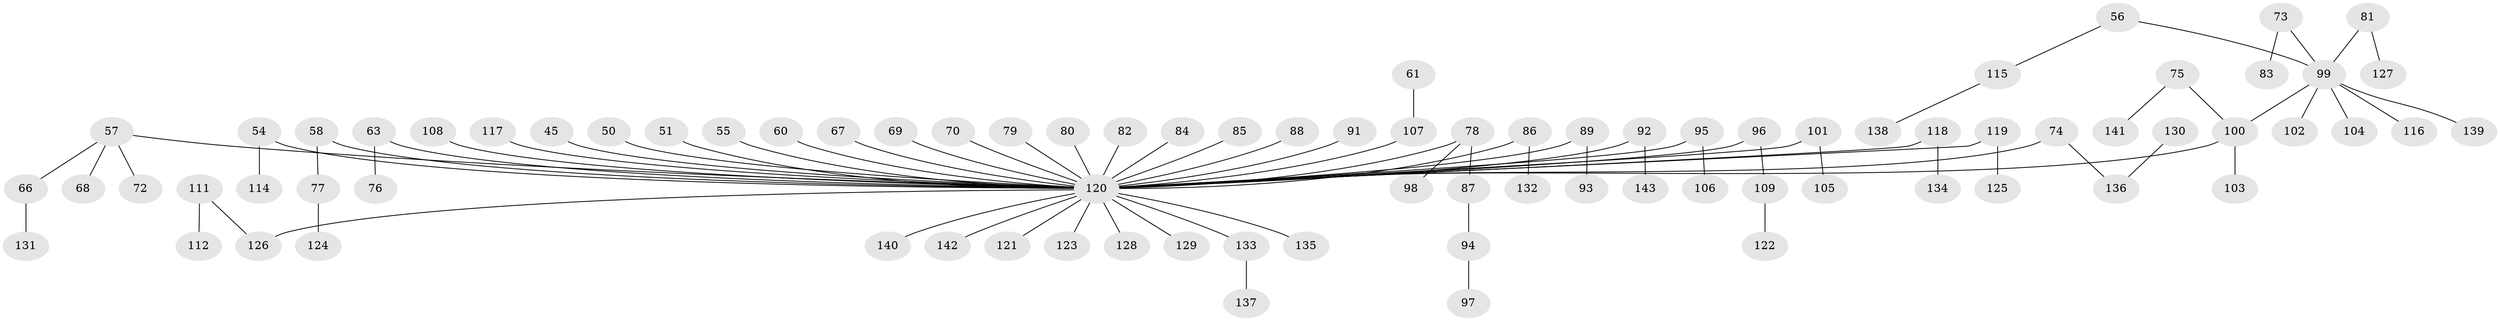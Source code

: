 // original degree distribution, {4: 0.06293706293706294, 5: 0.02097902097902098, 6: 0.013986013986013986, 2: 0.27972027972027974, 3: 0.15384615384615385, 1: 0.46153846153846156, 9: 0.006993006993006993}
// Generated by graph-tools (version 1.1) at 2025/55/03/04/25 21:55:49]
// undirected, 85 vertices, 84 edges
graph export_dot {
graph [start="1"]
  node [color=gray90,style=filled];
  45;
  50;
  51;
  54;
  55;
  56;
  57;
  58;
  60;
  61;
  63;
  66;
  67;
  68;
  69;
  70;
  72;
  73;
  74 [super="+62"];
  75;
  76;
  77;
  78;
  79;
  80;
  81;
  82;
  83;
  84;
  85;
  86;
  87;
  88;
  89;
  91;
  92;
  93;
  94;
  95;
  96;
  97;
  98;
  99 [super="+16+65"];
  100 [super="+21"];
  101;
  102;
  103;
  104;
  105;
  106;
  107 [super="+59"];
  108;
  109;
  111;
  112;
  114;
  115;
  116;
  117;
  118 [super="+53"];
  119;
  120 [super="+17+64+34+35+38+27+36+49+40+46+19+90+43+42+48+31+39+41+37+113+44"];
  121;
  122;
  123;
  124;
  125;
  126 [super="+110"];
  127;
  128;
  129;
  130;
  131;
  132;
  133;
  134;
  135;
  136 [super="+71"];
  137;
  138;
  139;
  140;
  141;
  142;
  143;
  45 -- 120;
  50 -- 120;
  51 -- 120;
  54 -- 114;
  54 -- 120;
  55 -- 120;
  56 -- 115;
  56 -- 99;
  57 -- 66;
  57 -- 68;
  57 -- 72;
  57 -- 120;
  58 -- 77;
  58 -- 120;
  60 -- 120;
  61 -- 107;
  63 -- 76;
  63 -- 120;
  66 -- 131;
  67 -- 120;
  69 -- 120;
  70 -- 120;
  73 -- 83;
  73 -- 99;
  74 -- 120;
  74 -- 136;
  75 -- 141;
  75 -- 100;
  77 -- 124;
  78 -- 87;
  78 -- 98;
  78 -- 120;
  79 -- 120;
  80 -- 120;
  81 -- 127;
  81 -- 99;
  82 -- 120;
  84 -- 120;
  85 -- 120;
  86 -- 132;
  86 -- 120;
  87 -- 94;
  88 -- 120;
  89 -- 93;
  89 -- 120;
  91 -- 120;
  92 -- 143;
  92 -- 120;
  94 -- 97;
  95 -- 106;
  95 -- 120;
  96 -- 109;
  96 -- 120;
  99 -- 104;
  99 -- 116;
  99 -- 102;
  99 -- 139;
  99 -- 100;
  100 -- 103;
  100 -- 120;
  101 -- 105;
  101 -- 120;
  107 -- 120;
  108 -- 120;
  109 -- 122;
  111 -- 112;
  111 -- 126;
  115 -- 138;
  117 -- 120;
  118 -- 120;
  118 -- 134;
  119 -- 125;
  119 -- 120;
  120 -- 128;
  120 -- 140;
  120 -- 129;
  120 -- 133;
  120 -- 121;
  120 -- 135;
  120 -- 142;
  120 -- 126;
  120 -- 123;
  130 -- 136;
  133 -- 137;
}
